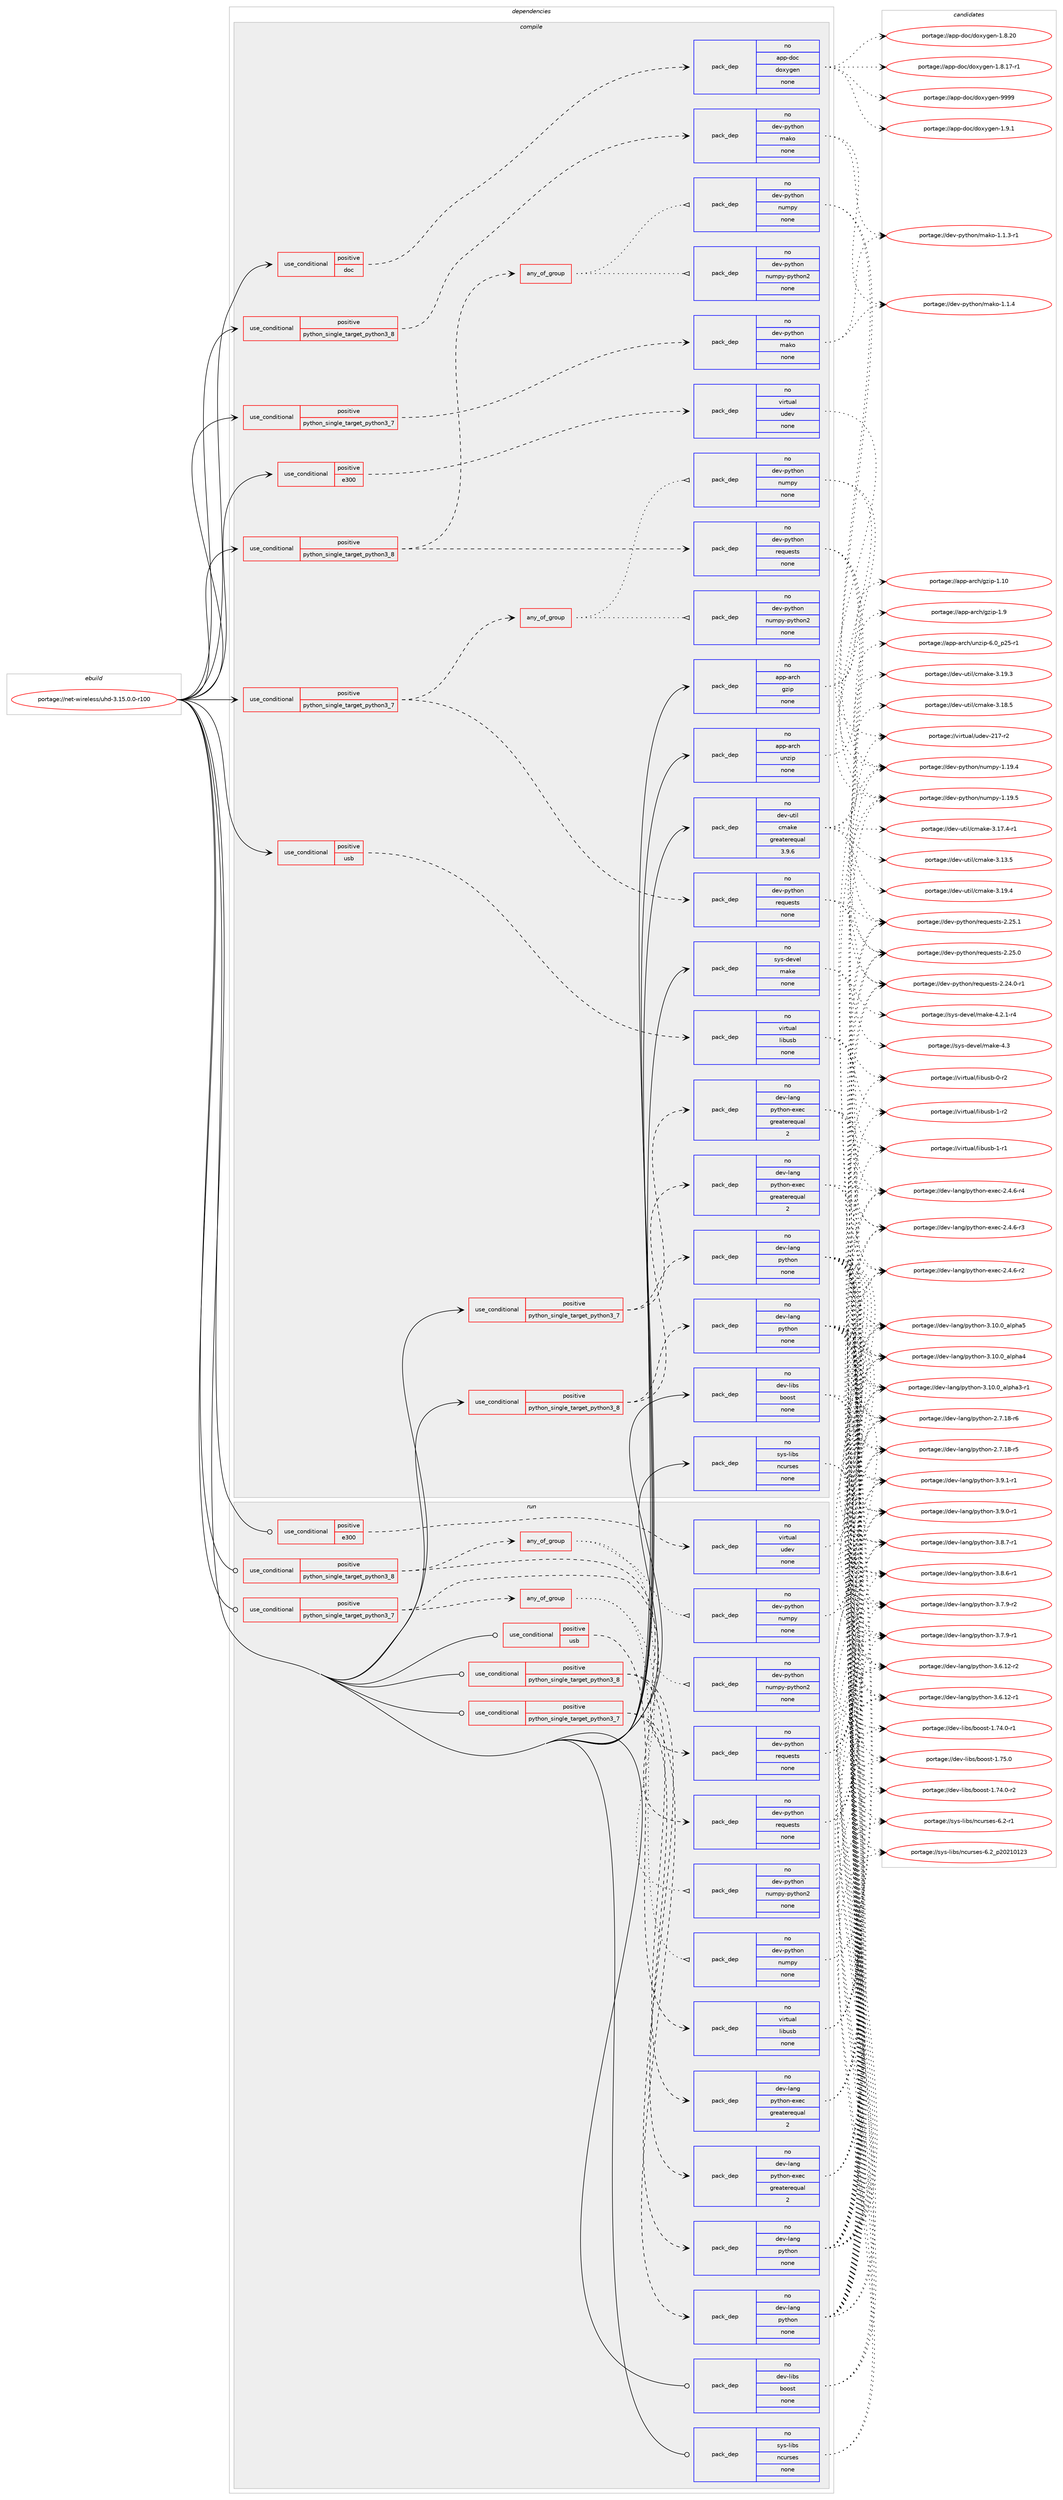 digraph prolog {

# *************
# Graph options
# *************

newrank=true;
concentrate=true;
compound=true;
graph [rankdir=LR,fontname=Helvetica,fontsize=10,ranksep=1.5];#, ranksep=2.5, nodesep=0.2];
edge  [arrowhead=vee];
node  [fontname=Helvetica,fontsize=10];

# **********
# The ebuild
# **********

subgraph cluster_leftcol {
color=gray;
rank=same;
label=<<i>ebuild</i>>;
id [label="portage://net-wireless/uhd-3.15.0.0-r100", color=red, width=4, href="../net-wireless/uhd-3.15.0.0-r100.svg"];
}

# ****************
# The dependencies
# ****************

subgraph cluster_midcol {
color=gray;
label=<<i>dependencies</i>>;
subgraph cluster_compile {
fillcolor="#eeeeee";
style=filled;
label=<<i>compile</i>>;
subgraph cond4625 {
dependency14915 [label=<<TABLE BORDER="0" CELLBORDER="1" CELLSPACING="0" CELLPADDING="4"><TR><TD ROWSPAN="3" CELLPADDING="10">use_conditional</TD></TR><TR><TD>positive</TD></TR><TR><TD>doc</TD></TR></TABLE>>, shape=none, color=red];
subgraph pack10176 {
dependency14916 [label=<<TABLE BORDER="0" CELLBORDER="1" CELLSPACING="0" CELLPADDING="4" WIDTH="220"><TR><TD ROWSPAN="6" CELLPADDING="30">pack_dep</TD></TR><TR><TD WIDTH="110">no</TD></TR><TR><TD>app-doc</TD></TR><TR><TD>doxygen</TD></TR><TR><TD>none</TD></TR><TR><TD></TD></TR></TABLE>>, shape=none, color=blue];
}
dependency14915:e -> dependency14916:w [weight=20,style="dashed",arrowhead="vee"];
}
id:e -> dependency14915:w [weight=20,style="solid",arrowhead="vee"];
subgraph cond4626 {
dependency14917 [label=<<TABLE BORDER="0" CELLBORDER="1" CELLSPACING="0" CELLPADDING="4"><TR><TD ROWSPAN="3" CELLPADDING="10">use_conditional</TD></TR><TR><TD>positive</TD></TR><TR><TD>e300</TD></TR></TABLE>>, shape=none, color=red];
subgraph pack10177 {
dependency14918 [label=<<TABLE BORDER="0" CELLBORDER="1" CELLSPACING="0" CELLPADDING="4" WIDTH="220"><TR><TD ROWSPAN="6" CELLPADDING="30">pack_dep</TD></TR><TR><TD WIDTH="110">no</TD></TR><TR><TD>virtual</TD></TR><TR><TD>udev</TD></TR><TR><TD>none</TD></TR><TR><TD></TD></TR></TABLE>>, shape=none, color=blue];
}
dependency14917:e -> dependency14918:w [weight=20,style="dashed",arrowhead="vee"];
}
id:e -> dependency14917:w [weight=20,style="solid",arrowhead="vee"];
subgraph cond4627 {
dependency14919 [label=<<TABLE BORDER="0" CELLBORDER="1" CELLSPACING="0" CELLPADDING="4"><TR><TD ROWSPAN="3" CELLPADDING="10">use_conditional</TD></TR><TR><TD>positive</TD></TR><TR><TD>python_single_target_python3_7</TD></TR></TABLE>>, shape=none, color=red];
subgraph any103 {
dependency14920 [label=<<TABLE BORDER="0" CELLBORDER="1" CELLSPACING="0" CELLPADDING="4"><TR><TD CELLPADDING="10">any_of_group</TD></TR></TABLE>>, shape=none, color=red];subgraph pack10178 {
dependency14921 [label=<<TABLE BORDER="0" CELLBORDER="1" CELLSPACING="0" CELLPADDING="4" WIDTH="220"><TR><TD ROWSPAN="6" CELLPADDING="30">pack_dep</TD></TR><TR><TD WIDTH="110">no</TD></TR><TR><TD>dev-python</TD></TR><TR><TD>numpy-python2</TD></TR><TR><TD>none</TD></TR><TR><TD></TD></TR></TABLE>>, shape=none, color=blue];
}
dependency14920:e -> dependency14921:w [weight=20,style="dotted",arrowhead="oinv"];
subgraph pack10179 {
dependency14922 [label=<<TABLE BORDER="0" CELLBORDER="1" CELLSPACING="0" CELLPADDING="4" WIDTH="220"><TR><TD ROWSPAN="6" CELLPADDING="30">pack_dep</TD></TR><TR><TD WIDTH="110">no</TD></TR><TR><TD>dev-python</TD></TR><TR><TD>numpy</TD></TR><TR><TD>none</TD></TR><TR><TD></TD></TR></TABLE>>, shape=none, color=blue];
}
dependency14920:e -> dependency14922:w [weight=20,style="dotted",arrowhead="oinv"];
}
dependency14919:e -> dependency14920:w [weight=20,style="dashed",arrowhead="vee"];
subgraph pack10180 {
dependency14923 [label=<<TABLE BORDER="0" CELLBORDER="1" CELLSPACING="0" CELLPADDING="4" WIDTH="220"><TR><TD ROWSPAN="6" CELLPADDING="30">pack_dep</TD></TR><TR><TD WIDTH="110">no</TD></TR><TR><TD>dev-python</TD></TR><TR><TD>requests</TD></TR><TR><TD>none</TD></TR><TR><TD></TD></TR></TABLE>>, shape=none, color=blue];
}
dependency14919:e -> dependency14923:w [weight=20,style="dashed",arrowhead="vee"];
}
id:e -> dependency14919:w [weight=20,style="solid",arrowhead="vee"];
subgraph cond4628 {
dependency14924 [label=<<TABLE BORDER="0" CELLBORDER="1" CELLSPACING="0" CELLPADDING="4"><TR><TD ROWSPAN="3" CELLPADDING="10">use_conditional</TD></TR><TR><TD>positive</TD></TR><TR><TD>python_single_target_python3_7</TD></TR></TABLE>>, shape=none, color=red];
subgraph pack10181 {
dependency14925 [label=<<TABLE BORDER="0" CELLBORDER="1" CELLSPACING="0" CELLPADDING="4" WIDTH="220"><TR><TD ROWSPAN="6" CELLPADDING="30">pack_dep</TD></TR><TR><TD WIDTH="110">no</TD></TR><TR><TD>dev-lang</TD></TR><TR><TD>python</TD></TR><TR><TD>none</TD></TR><TR><TD></TD></TR></TABLE>>, shape=none, color=blue];
}
dependency14924:e -> dependency14925:w [weight=20,style="dashed",arrowhead="vee"];
subgraph pack10182 {
dependency14926 [label=<<TABLE BORDER="0" CELLBORDER="1" CELLSPACING="0" CELLPADDING="4" WIDTH="220"><TR><TD ROWSPAN="6" CELLPADDING="30">pack_dep</TD></TR><TR><TD WIDTH="110">no</TD></TR><TR><TD>dev-lang</TD></TR><TR><TD>python-exec</TD></TR><TR><TD>greaterequal</TD></TR><TR><TD>2</TD></TR></TABLE>>, shape=none, color=blue];
}
dependency14924:e -> dependency14926:w [weight=20,style="dashed",arrowhead="vee"];
}
id:e -> dependency14924:w [weight=20,style="solid",arrowhead="vee"];
subgraph cond4629 {
dependency14927 [label=<<TABLE BORDER="0" CELLBORDER="1" CELLSPACING="0" CELLPADDING="4"><TR><TD ROWSPAN="3" CELLPADDING="10">use_conditional</TD></TR><TR><TD>positive</TD></TR><TR><TD>python_single_target_python3_7</TD></TR></TABLE>>, shape=none, color=red];
subgraph pack10183 {
dependency14928 [label=<<TABLE BORDER="0" CELLBORDER="1" CELLSPACING="0" CELLPADDING="4" WIDTH="220"><TR><TD ROWSPAN="6" CELLPADDING="30">pack_dep</TD></TR><TR><TD WIDTH="110">no</TD></TR><TR><TD>dev-python</TD></TR><TR><TD>mako</TD></TR><TR><TD>none</TD></TR><TR><TD></TD></TR></TABLE>>, shape=none, color=blue];
}
dependency14927:e -> dependency14928:w [weight=20,style="dashed",arrowhead="vee"];
}
id:e -> dependency14927:w [weight=20,style="solid",arrowhead="vee"];
subgraph cond4630 {
dependency14929 [label=<<TABLE BORDER="0" CELLBORDER="1" CELLSPACING="0" CELLPADDING="4"><TR><TD ROWSPAN="3" CELLPADDING="10">use_conditional</TD></TR><TR><TD>positive</TD></TR><TR><TD>python_single_target_python3_8</TD></TR></TABLE>>, shape=none, color=red];
subgraph any104 {
dependency14930 [label=<<TABLE BORDER="0" CELLBORDER="1" CELLSPACING="0" CELLPADDING="4"><TR><TD CELLPADDING="10">any_of_group</TD></TR></TABLE>>, shape=none, color=red];subgraph pack10184 {
dependency14931 [label=<<TABLE BORDER="0" CELLBORDER="1" CELLSPACING="0" CELLPADDING="4" WIDTH="220"><TR><TD ROWSPAN="6" CELLPADDING="30">pack_dep</TD></TR><TR><TD WIDTH="110">no</TD></TR><TR><TD>dev-python</TD></TR><TR><TD>numpy-python2</TD></TR><TR><TD>none</TD></TR><TR><TD></TD></TR></TABLE>>, shape=none, color=blue];
}
dependency14930:e -> dependency14931:w [weight=20,style="dotted",arrowhead="oinv"];
subgraph pack10185 {
dependency14932 [label=<<TABLE BORDER="0" CELLBORDER="1" CELLSPACING="0" CELLPADDING="4" WIDTH="220"><TR><TD ROWSPAN="6" CELLPADDING="30">pack_dep</TD></TR><TR><TD WIDTH="110">no</TD></TR><TR><TD>dev-python</TD></TR><TR><TD>numpy</TD></TR><TR><TD>none</TD></TR><TR><TD></TD></TR></TABLE>>, shape=none, color=blue];
}
dependency14930:e -> dependency14932:w [weight=20,style="dotted",arrowhead="oinv"];
}
dependency14929:e -> dependency14930:w [weight=20,style="dashed",arrowhead="vee"];
subgraph pack10186 {
dependency14933 [label=<<TABLE BORDER="0" CELLBORDER="1" CELLSPACING="0" CELLPADDING="4" WIDTH="220"><TR><TD ROWSPAN="6" CELLPADDING="30">pack_dep</TD></TR><TR><TD WIDTH="110">no</TD></TR><TR><TD>dev-python</TD></TR><TR><TD>requests</TD></TR><TR><TD>none</TD></TR><TR><TD></TD></TR></TABLE>>, shape=none, color=blue];
}
dependency14929:e -> dependency14933:w [weight=20,style="dashed",arrowhead="vee"];
}
id:e -> dependency14929:w [weight=20,style="solid",arrowhead="vee"];
subgraph cond4631 {
dependency14934 [label=<<TABLE BORDER="0" CELLBORDER="1" CELLSPACING="0" CELLPADDING="4"><TR><TD ROWSPAN="3" CELLPADDING="10">use_conditional</TD></TR><TR><TD>positive</TD></TR><TR><TD>python_single_target_python3_8</TD></TR></TABLE>>, shape=none, color=red];
subgraph pack10187 {
dependency14935 [label=<<TABLE BORDER="0" CELLBORDER="1" CELLSPACING="0" CELLPADDING="4" WIDTH="220"><TR><TD ROWSPAN="6" CELLPADDING="30">pack_dep</TD></TR><TR><TD WIDTH="110">no</TD></TR><TR><TD>dev-lang</TD></TR><TR><TD>python</TD></TR><TR><TD>none</TD></TR><TR><TD></TD></TR></TABLE>>, shape=none, color=blue];
}
dependency14934:e -> dependency14935:w [weight=20,style="dashed",arrowhead="vee"];
subgraph pack10188 {
dependency14936 [label=<<TABLE BORDER="0" CELLBORDER="1" CELLSPACING="0" CELLPADDING="4" WIDTH="220"><TR><TD ROWSPAN="6" CELLPADDING="30">pack_dep</TD></TR><TR><TD WIDTH="110">no</TD></TR><TR><TD>dev-lang</TD></TR><TR><TD>python-exec</TD></TR><TR><TD>greaterequal</TD></TR><TR><TD>2</TD></TR></TABLE>>, shape=none, color=blue];
}
dependency14934:e -> dependency14936:w [weight=20,style="dashed",arrowhead="vee"];
}
id:e -> dependency14934:w [weight=20,style="solid",arrowhead="vee"];
subgraph cond4632 {
dependency14937 [label=<<TABLE BORDER="0" CELLBORDER="1" CELLSPACING="0" CELLPADDING="4"><TR><TD ROWSPAN="3" CELLPADDING="10">use_conditional</TD></TR><TR><TD>positive</TD></TR><TR><TD>python_single_target_python3_8</TD></TR></TABLE>>, shape=none, color=red];
subgraph pack10189 {
dependency14938 [label=<<TABLE BORDER="0" CELLBORDER="1" CELLSPACING="0" CELLPADDING="4" WIDTH="220"><TR><TD ROWSPAN="6" CELLPADDING="30">pack_dep</TD></TR><TR><TD WIDTH="110">no</TD></TR><TR><TD>dev-python</TD></TR><TR><TD>mako</TD></TR><TR><TD>none</TD></TR><TR><TD></TD></TR></TABLE>>, shape=none, color=blue];
}
dependency14937:e -> dependency14938:w [weight=20,style="dashed",arrowhead="vee"];
}
id:e -> dependency14937:w [weight=20,style="solid",arrowhead="vee"];
subgraph cond4633 {
dependency14939 [label=<<TABLE BORDER="0" CELLBORDER="1" CELLSPACING="0" CELLPADDING="4"><TR><TD ROWSPAN="3" CELLPADDING="10">use_conditional</TD></TR><TR><TD>positive</TD></TR><TR><TD>usb</TD></TR></TABLE>>, shape=none, color=red];
subgraph pack10190 {
dependency14940 [label=<<TABLE BORDER="0" CELLBORDER="1" CELLSPACING="0" CELLPADDING="4" WIDTH="220"><TR><TD ROWSPAN="6" CELLPADDING="30">pack_dep</TD></TR><TR><TD WIDTH="110">no</TD></TR><TR><TD>virtual</TD></TR><TR><TD>libusb</TD></TR><TR><TD>none</TD></TR><TR><TD></TD></TR></TABLE>>, shape=none, color=blue];
}
dependency14939:e -> dependency14940:w [weight=20,style="dashed",arrowhead="vee"];
}
id:e -> dependency14939:w [weight=20,style="solid",arrowhead="vee"];
subgraph pack10191 {
dependency14941 [label=<<TABLE BORDER="0" CELLBORDER="1" CELLSPACING="0" CELLPADDING="4" WIDTH="220"><TR><TD ROWSPAN="6" CELLPADDING="30">pack_dep</TD></TR><TR><TD WIDTH="110">no</TD></TR><TR><TD>app-arch</TD></TR><TR><TD>gzip</TD></TR><TR><TD>none</TD></TR><TR><TD></TD></TR></TABLE>>, shape=none, color=blue];
}
id:e -> dependency14941:w [weight=20,style="solid",arrowhead="vee"];
subgraph pack10192 {
dependency14942 [label=<<TABLE BORDER="0" CELLBORDER="1" CELLSPACING="0" CELLPADDING="4" WIDTH="220"><TR><TD ROWSPAN="6" CELLPADDING="30">pack_dep</TD></TR><TR><TD WIDTH="110">no</TD></TR><TR><TD>app-arch</TD></TR><TR><TD>unzip</TD></TR><TR><TD>none</TD></TR><TR><TD></TD></TR></TABLE>>, shape=none, color=blue];
}
id:e -> dependency14942:w [weight=20,style="solid",arrowhead="vee"];
subgraph pack10193 {
dependency14943 [label=<<TABLE BORDER="0" CELLBORDER="1" CELLSPACING="0" CELLPADDING="4" WIDTH="220"><TR><TD ROWSPAN="6" CELLPADDING="30">pack_dep</TD></TR><TR><TD WIDTH="110">no</TD></TR><TR><TD>dev-libs</TD></TR><TR><TD>boost</TD></TR><TR><TD>none</TD></TR><TR><TD></TD></TR></TABLE>>, shape=none, color=blue];
}
id:e -> dependency14943:w [weight=20,style="solid",arrowhead="vee"];
subgraph pack10194 {
dependency14944 [label=<<TABLE BORDER="0" CELLBORDER="1" CELLSPACING="0" CELLPADDING="4" WIDTH="220"><TR><TD ROWSPAN="6" CELLPADDING="30">pack_dep</TD></TR><TR><TD WIDTH="110">no</TD></TR><TR><TD>dev-util</TD></TR><TR><TD>cmake</TD></TR><TR><TD>greaterequal</TD></TR><TR><TD>3.9.6</TD></TR></TABLE>>, shape=none, color=blue];
}
id:e -> dependency14944:w [weight=20,style="solid",arrowhead="vee"];
subgraph pack10195 {
dependency14945 [label=<<TABLE BORDER="0" CELLBORDER="1" CELLSPACING="0" CELLPADDING="4" WIDTH="220"><TR><TD ROWSPAN="6" CELLPADDING="30">pack_dep</TD></TR><TR><TD WIDTH="110">no</TD></TR><TR><TD>sys-devel</TD></TR><TR><TD>make</TD></TR><TR><TD>none</TD></TR><TR><TD></TD></TR></TABLE>>, shape=none, color=blue];
}
id:e -> dependency14945:w [weight=20,style="solid",arrowhead="vee"];
subgraph pack10196 {
dependency14946 [label=<<TABLE BORDER="0" CELLBORDER="1" CELLSPACING="0" CELLPADDING="4" WIDTH="220"><TR><TD ROWSPAN="6" CELLPADDING="30">pack_dep</TD></TR><TR><TD WIDTH="110">no</TD></TR><TR><TD>sys-libs</TD></TR><TR><TD>ncurses</TD></TR><TR><TD>none</TD></TR><TR><TD></TD></TR></TABLE>>, shape=none, color=blue];
}
id:e -> dependency14946:w [weight=20,style="solid",arrowhead="vee"];
}
subgraph cluster_compileandrun {
fillcolor="#eeeeee";
style=filled;
label=<<i>compile and run</i>>;
}
subgraph cluster_run {
fillcolor="#eeeeee";
style=filled;
label=<<i>run</i>>;
subgraph cond4634 {
dependency14947 [label=<<TABLE BORDER="0" CELLBORDER="1" CELLSPACING="0" CELLPADDING="4"><TR><TD ROWSPAN="3" CELLPADDING="10">use_conditional</TD></TR><TR><TD>positive</TD></TR><TR><TD>e300</TD></TR></TABLE>>, shape=none, color=red];
subgraph pack10197 {
dependency14948 [label=<<TABLE BORDER="0" CELLBORDER="1" CELLSPACING="0" CELLPADDING="4" WIDTH="220"><TR><TD ROWSPAN="6" CELLPADDING="30">pack_dep</TD></TR><TR><TD WIDTH="110">no</TD></TR><TR><TD>virtual</TD></TR><TR><TD>udev</TD></TR><TR><TD>none</TD></TR><TR><TD></TD></TR></TABLE>>, shape=none, color=blue];
}
dependency14947:e -> dependency14948:w [weight=20,style="dashed",arrowhead="vee"];
}
id:e -> dependency14947:w [weight=20,style="solid",arrowhead="odot"];
subgraph cond4635 {
dependency14949 [label=<<TABLE BORDER="0" CELLBORDER="1" CELLSPACING="0" CELLPADDING="4"><TR><TD ROWSPAN="3" CELLPADDING="10">use_conditional</TD></TR><TR><TD>positive</TD></TR><TR><TD>python_single_target_python3_7</TD></TR></TABLE>>, shape=none, color=red];
subgraph any105 {
dependency14950 [label=<<TABLE BORDER="0" CELLBORDER="1" CELLSPACING="0" CELLPADDING="4"><TR><TD CELLPADDING="10">any_of_group</TD></TR></TABLE>>, shape=none, color=red];subgraph pack10198 {
dependency14951 [label=<<TABLE BORDER="0" CELLBORDER="1" CELLSPACING="0" CELLPADDING="4" WIDTH="220"><TR><TD ROWSPAN="6" CELLPADDING="30">pack_dep</TD></TR><TR><TD WIDTH="110">no</TD></TR><TR><TD>dev-python</TD></TR><TR><TD>numpy-python2</TD></TR><TR><TD>none</TD></TR><TR><TD></TD></TR></TABLE>>, shape=none, color=blue];
}
dependency14950:e -> dependency14951:w [weight=20,style="dotted",arrowhead="oinv"];
subgraph pack10199 {
dependency14952 [label=<<TABLE BORDER="0" CELLBORDER="1" CELLSPACING="0" CELLPADDING="4" WIDTH="220"><TR><TD ROWSPAN="6" CELLPADDING="30">pack_dep</TD></TR><TR><TD WIDTH="110">no</TD></TR><TR><TD>dev-python</TD></TR><TR><TD>numpy</TD></TR><TR><TD>none</TD></TR><TR><TD></TD></TR></TABLE>>, shape=none, color=blue];
}
dependency14950:e -> dependency14952:w [weight=20,style="dotted",arrowhead="oinv"];
}
dependency14949:e -> dependency14950:w [weight=20,style="dashed",arrowhead="vee"];
subgraph pack10200 {
dependency14953 [label=<<TABLE BORDER="0" CELLBORDER="1" CELLSPACING="0" CELLPADDING="4" WIDTH="220"><TR><TD ROWSPAN="6" CELLPADDING="30">pack_dep</TD></TR><TR><TD WIDTH="110">no</TD></TR><TR><TD>dev-python</TD></TR><TR><TD>requests</TD></TR><TR><TD>none</TD></TR><TR><TD></TD></TR></TABLE>>, shape=none, color=blue];
}
dependency14949:e -> dependency14953:w [weight=20,style="dashed",arrowhead="vee"];
}
id:e -> dependency14949:w [weight=20,style="solid",arrowhead="odot"];
subgraph cond4636 {
dependency14954 [label=<<TABLE BORDER="0" CELLBORDER="1" CELLSPACING="0" CELLPADDING="4"><TR><TD ROWSPAN="3" CELLPADDING="10">use_conditional</TD></TR><TR><TD>positive</TD></TR><TR><TD>python_single_target_python3_7</TD></TR></TABLE>>, shape=none, color=red];
subgraph pack10201 {
dependency14955 [label=<<TABLE BORDER="0" CELLBORDER="1" CELLSPACING="0" CELLPADDING="4" WIDTH="220"><TR><TD ROWSPAN="6" CELLPADDING="30">pack_dep</TD></TR><TR><TD WIDTH="110">no</TD></TR><TR><TD>dev-lang</TD></TR><TR><TD>python</TD></TR><TR><TD>none</TD></TR><TR><TD></TD></TR></TABLE>>, shape=none, color=blue];
}
dependency14954:e -> dependency14955:w [weight=20,style="dashed",arrowhead="vee"];
subgraph pack10202 {
dependency14956 [label=<<TABLE BORDER="0" CELLBORDER="1" CELLSPACING="0" CELLPADDING="4" WIDTH="220"><TR><TD ROWSPAN="6" CELLPADDING="30">pack_dep</TD></TR><TR><TD WIDTH="110">no</TD></TR><TR><TD>dev-lang</TD></TR><TR><TD>python-exec</TD></TR><TR><TD>greaterequal</TD></TR><TR><TD>2</TD></TR></TABLE>>, shape=none, color=blue];
}
dependency14954:e -> dependency14956:w [weight=20,style="dashed",arrowhead="vee"];
}
id:e -> dependency14954:w [weight=20,style="solid",arrowhead="odot"];
subgraph cond4637 {
dependency14957 [label=<<TABLE BORDER="0" CELLBORDER="1" CELLSPACING="0" CELLPADDING="4"><TR><TD ROWSPAN="3" CELLPADDING="10">use_conditional</TD></TR><TR><TD>positive</TD></TR><TR><TD>python_single_target_python3_8</TD></TR></TABLE>>, shape=none, color=red];
subgraph any106 {
dependency14958 [label=<<TABLE BORDER="0" CELLBORDER="1" CELLSPACING="0" CELLPADDING="4"><TR><TD CELLPADDING="10">any_of_group</TD></TR></TABLE>>, shape=none, color=red];subgraph pack10203 {
dependency14959 [label=<<TABLE BORDER="0" CELLBORDER="1" CELLSPACING="0" CELLPADDING="4" WIDTH="220"><TR><TD ROWSPAN="6" CELLPADDING="30">pack_dep</TD></TR><TR><TD WIDTH="110">no</TD></TR><TR><TD>dev-python</TD></TR><TR><TD>numpy-python2</TD></TR><TR><TD>none</TD></TR><TR><TD></TD></TR></TABLE>>, shape=none, color=blue];
}
dependency14958:e -> dependency14959:w [weight=20,style="dotted",arrowhead="oinv"];
subgraph pack10204 {
dependency14960 [label=<<TABLE BORDER="0" CELLBORDER="1" CELLSPACING="0" CELLPADDING="4" WIDTH="220"><TR><TD ROWSPAN="6" CELLPADDING="30">pack_dep</TD></TR><TR><TD WIDTH="110">no</TD></TR><TR><TD>dev-python</TD></TR><TR><TD>numpy</TD></TR><TR><TD>none</TD></TR><TR><TD></TD></TR></TABLE>>, shape=none, color=blue];
}
dependency14958:e -> dependency14960:w [weight=20,style="dotted",arrowhead="oinv"];
}
dependency14957:e -> dependency14958:w [weight=20,style="dashed",arrowhead="vee"];
subgraph pack10205 {
dependency14961 [label=<<TABLE BORDER="0" CELLBORDER="1" CELLSPACING="0" CELLPADDING="4" WIDTH="220"><TR><TD ROWSPAN="6" CELLPADDING="30">pack_dep</TD></TR><TR><TD WIDTH="110">no</TD></TR><TR><TD>dev-python</TD></TR><TR><TD>requests</TD></TR><TR><TD>none</TD></TR><TR><TD></TD></TR></TABLE>>, shape=none, color=blue];
}
dependency14957:e -> dependency14961:w [weight=20,style="dashed",arrowhead="vee"];
}
id:e -> dependency14957:w [weight=20,style="solid",arrowhead="odot"];
subgraph cond4638 {
dependency14962 [label=<<TABLE BORDER="0" CELLBORDER="1" CELLSPACING="0" CELLPADDING="4"><TR><TD ROWSPAN="3" CELLPADDING="10">use_conditional</TD></TR><TR><TD>positive</TD></TR><TR><TD>python_single_target_python3_8</TD></TR></TABLE>>, shape=none, color=red];
subgraph pack10206 {
dependency14963 [label=<<TABLE BORDER="0" CELLBORDER="1" CELLSPACING="0" CELLPADDING="4" WIDTH="220"><TR><TD ROWSPAN="6" CELLPADDING="30">pack_dep</TD></TR><TR><TD WIDTH="110">no</TD></TR><TR><TD>dev-lang</TD></TR><TR><TD>python</TD></TR><TR><TD>none</TD></TR><TR><TD></TD></TR></TABLE>>, shape=none, color=blue];
}
dependency14962:e -> dependency14963:w [weight=20,style="dashed",arrowhead="vee"];
subgraph pack10207 {
dependency14964 [label=<<TABLE BORDER="0" CELLBORDER="1" CELLSPACING="0" CELLPADDING="4" WIDTH="220"><TR><TD ROWSPAN="6" CELLPADDING="30">pack_dep</TD></TR><TR><TD WIDTH="110">no</TD></TR><TR><TD>dev-lang</TD></TR><TR><TD>python-exec</TD></TR><TR><TD>greaterequal</TD></TR><TR><TD>2</TD></TR></TABLE>>, shape=none, color=blue];
}
dependency14962:e -> dependency14964:w [weight=20,style="dashed",arrowhead="vee"];
}
id:e -> dependency14962:w [weight=20,style="solid",arrowhead="odot"];
subgraph cond4639 {
dependency14965 [label=<<TABLE BORDER="0" CELLBORDER="1" CELLSPACING="0" CELLPADDING="4"><TR><TD ROWSPAN="3" CELLPADDING="10">use_conditional</TD></TR><TR><TD>positive</TD></TR><TR><TD>usb</TD></TR></TABLE>>, shape=none, color=red];
subgraph pack10208 {
dependency14966 [label=<<TABLE BORDER="0" CELLBORDER="1" CELLSPACING="0" CELLPADDING="4" WIDTH="220"><TR><TD ROWSPAN="6" CELLPADDING="30">pack_dep</TD></TR><TR><TD WIDTH="110">no</TD></TR><TR><TD>virtual</TD></TR><TR><TD>libusb</TD></TR><TR><TD>none</TD></TR><TR><TD></TD></TR></TABLE>>, shape=none, color=blue];
}
dependency14965:e -> dependency14966:w [weight=20,style="dashed",arrowhead="vee"];
}
id:e -> dependency14965:w [weight=20,style="solid",arrowhead="odot"];
subgraph pack10209 {
dependency14967 [label=<<TABLE BORDER="0" CELLBORDER="1" CELLSPACING="0" CELLPADDING="4" WIDTH="220"><TR><TD ROWSPAN="6" CELLPADDING="30">pack_dep</TD></TR><TR><TD WIDTH="110">no</TD></TR><TR><TD>dev-libs</TD></TR><TR><TD>boost</TD></TR><TR><TD>none</TD></TR><TR><TD></TD></TR></TABLE>>, shape=none, color=blue];
}
id:e -> dependency14967:w [weight=20,style="solid",arrowhead="odot"];
subgraph pack10210 {
dependency14968 [label=<<TABLE BORDER="0" CELLBORDER="1" CELLSPACING="0" CELLPADDING="4" WIDTH="220"><TR><TD ROWSPAN="6" CELLPADDING="30">pack_dep</TD></TR><TR><TD WIDTH="110">no</TD></TR><TR><TD>sys-libs</TD></TR><TR><TD>ncurses</TD></TR><TR><TD>none</TD></TR><TR><TD></TD></TR></TABLE>>, shape=none, color=blue];
}
id:e -> dependency14968:w [weight=20,style="solid",arrowhead="odot"];
}
}

# **************
# The candidates
# **************

subgraph cluster_choices {
rank=same;
color=gray;
label=<<i>candidates</i>>;

subgraph choice10176 {
color=black;
nodesep=1;
choice971121124510011199471001111201211031011104557575757 [label="portage://app-doc/doxygen-9999", color=red, width=4,href="../app-doc/doxygen-9999.svg"];
choice97112112451001119947100111120121103101110454946574649 [label="portage://app-doc/doxygen-1.9.1", color=red, width=4,href="../app-doc/doxygen-1.9.1.svg"];
choice9711211245100111994710011112012110310111045494656465048 [label="portage://app-doc/doxygen-1.8.20", color=red, width=4,href="../app-doc/doxygen-1.8.20.svg"];
choice97112112451001119947100111120121103101110454946564649554511449 [label="portage://app-doc/doxygen-1.8.17-r1", color=red, width=4,href="../app-doc/doxygen-1.8.17-r1.svg"];
dependency14916:e -> choice971121124510011199471001111201211031011104557575757:w [style=dotted,weight="100"];
dependency14916:e -> choice97112112451001119947100111120121103101110454946574649:w [style=dotted,weight="100"];
dependency14916:e -> choice9711211245100111994710011112012110310111045494656465048:w [style=dotted,weight="100"];
dependency14916:e -> choice97112112451001119947100111120121103101110454946564649554511449:w [style=dotted,weight="100"];
}
subgraph choice10177 {
color=black;
nodesep=1;
choice1181051141161179710847117100101118455049554511450 [label="portage://virtual/udev-217-r2", color=red, width=4,href="../virtual/udev-217-r2.svg"];
dependency14918:e -> choice1181051141161179710847117100101118455049554511450:w [style=dotted,weight="100"];
}
subgraph choice10178 {
color=black;
nodesep=1;
}
subgraph choice10179 {
color=black;
nodesep=1;
choice100101118451121211161041111104711011710911212145494649574653 [label="portage://dev-python/numpy-1.19.5", color=red, width=4,href="../dev-python/numpy-1.19.5.svg"];
choice100101118451121211161041111104711011710911212145494649574652 [label="portage://dev-python/numpy-1.19.4", color=red, width=4,href="../dev-python/numpy-1.19.4.svg"];
dependency14922:e -> choice100101118451121211161041111104711011710911212145494649574653:w [style=dotted,weight="100"];
dependency14922:e -> choice100101118451121211161041111104711011710911212145494649574652:w [style=dotted,weight="100"];
}
subgraph choice10180 {
color=black;
nodesep=1;
choice100101118451121211161041111104711410111311710111511611545504650534649 [label="portage://dev-python/requests-2.25.1", color=red, width=4,href="../dev-python/requests-2.25.1.svg"];
choice100101118451121211161041111104711410111311710111511611545504650534648 [label="portage://dev-python/requests-2.25.0", color=red, width=4,href="../dev-python/requests-2.25.0.svg"];
choice1001011184511212111610411111047114101113117101115116115455046505246484511449 [label="portage://dev-python/requests-2.24.0-r1", color=red, width=4,href="../dev-python/requests-2.24.0-r1.svg"];
dependency14923:e -> choice100101118451121211161041111104711410111311710111511611545504650534649:w [style=dotted,weight="100"];
dependency14923:e -> choice100101118451121211161041111104711410111311710111511611545504650534648:w [style=dotted,weight="100"];
dependency14923:e -> choice1001011184511212111610411111047114101113117101115116115455046505246484511449:w [style=dotted,weight="100"];
}
subgraph choice10181 {
color=black;
nodesep=1;
choice1001011184510897110103471121211161041111104551465746494511449 [label="portage://dev-lang/python-3.9.1-r1", color=red, width=4,href="../dev-lang/python-3.9.1-r1.svg"];
choice1001011184510897110103471121211161041111104551465746484511449 [label="portage://dev-lang/python-3.9.0-r1", color=red, width=4,href="../dev-lang/python-3.9.0-r1.svg"];
choice1001011184510897110103471121211161041111104551465646554511449 [label="portage://dev-lang/python-3.8.7-r1", color=red, width=4,href="../dev-lang/python-3.8.7-r1.svg"];
choice1001011184510897110103471121211161041111104551465646544511449 [label="portage://dev-lang/python-3.8.6-r1", color=red, width=4,href="../dev-lang/python-3.8.6-r1.svg"];
choice1001011184510897110103471121211161041111104551465546574511450 [label="portage://dev-lang/python-3.7.9-r2", color=red, width=4,href="../dev-lang/python-3.7.9-r2.svg"];
choice1001011184510897110103471121211161041111104551465546574511449 [label="portage://dev-lang/python-3.7.9-r1", color=red, width=4,href="../dev-lang/python-3.7.9-r1.svg"];
choice100101118451089711010347112121116104111110455146544649504511450 [label="portage://dev-lang/python-3.6.12-r2", color=red, width=4,href="../dev-lang/python-3.6.12-r2.svg"];
choice100101118451089711010347112121116104111110455146544649504511449 [label="portage://dev-lang/python-3.6.12-r1", color=red, width=4,href="../dev-lang/python-3.6.12-r1.svg"];
choice1001011184510897110103471121211161041111104551464948464895971081121049753 [label="portage://dev-lang/python-3.10.0_alpha5", color=red, width=4,href="../dev-lang/python-3.10.0_alpha5.svg"];
choice1001011184510897110103471121211161041111104551464948464895971081121049752 [label="portage://dev-lang/python-3.10.0_alpha4", color=red, width=4,href="../dev-lang/python-3.10.0_alpha4.svg"];
choice10010111845108971101034711212111610411111045514649484648959710811210497514511449 [label="portage://dev-lang/python-3.10.0_alpha3-r1", color=red, width=4,href="../dev-lang/python-3.10.0_alpha3-r1.svg"];
choice100101118451089711010347112121116104111110455046554649564511454 [label="portage://dev-lang/python-2.7.18-r6", color=red, width=4,href="../dev-lang/python-2.7.18-r6.svg"];
choice100101118451089711010347112121116104111110455046554649564511453 [label="portage://dev-lang/python-2.7.18-r5", color=red, width=4,href="../dev-lang/python-2.7.18-r5.svg"];
dependency14925:e -> choice1001011184510897110103471121211161041111104551465746494511449:w [style=dotted,weight="100"];
dependency14925:e -> choice1001011184510897110103471121211161041111104551465746484511449:w [style=dotted,weight="100"];
dependency14925:e -> choice1001011184510897110103471121211161041111104551465646554511449:w [style=dotted,weight="100"];
dependency14925:e -> choice1001011184510897110103471121211161041111104551465646544511449:w [style=dotted,weight="100"];
dependency14925:e -> choice1001011184510897110103471121211161041111104551465546574511450:w [style=dotted,weight="100"];
dependency14925:e -> choice1001011184510897110103471121211161041111104551465546574511449:w [style=dotted,weight="100"];
dependency14925:e -> choice100101118451089711010347112121116104111110455146544649504511450:w [style=dotted,weight="100"];
dependency14925:e -> choice100101118451089711010347112121116104111110455146544649504511449:w [style=dotted,weight="100"];
dependency14925:e -> choice1001011184510897110103471121211161041111104551464948464895971081121049753:w [style=dotted,weight="100"];
dependency14925:e -> choice1001011184510897110103471121211161041111104551464948464895971081121049752:w [style=dotted,weight="100"];
dependency14925:e -> choice10010111845108971101034711212111610411111045514649484648959710811210497514511449:w [style=dotted,weight="100"];
dependency14925:e -> choice100101118451089711010347112121116104111110455046554649564511454:w [style=dotted,weight="100"];
dependency14925:e -> choice100101118451089711010347112121116104111110455046554649564511453:w [style=dotted,weight="100"];
}
subgraph choice10182 {
color=black;
nodesep=1;
choice10010111845108971101034711212111610411111045101120101994550465246544511452 [label="portage://dev-lang/python-exec-2.4.6-r4", color=red, width=4,href="../dev-lang/python-exec-2.4.6-r4.svg"];
choice10010111845108971101034711212111610411111045101120101994550465246544511451 [label="portage://dev-lang/python-exec-2.4.6-r3", color=red, width=4,href="../dev-lang/python-exec-2.4.6-r3.svg"];
choice10010111845108971101034711212111610411111045101120101994550465246544511450 [label="portage://dev-lang/python-exec-2.4.6-r2", color=red, width=4,href="../dev-lang/python-exec-2.4.6-r2.svg"];
dependency14926:e -> choice10010111845108971101034711212111610411111045101120101994550465246544511452:w [style=dotted,weight="100"];
dependency14926:e -> choice10010111845108971101034711212111610411111045101120101994550465246544511451:w [style=dotted,weight="100"];
dependency14926:e -> choice10010111845108971101034711212111610411111045101120101994550465246544511450:w [style=dotted,weight="100"];
}
subgraph choice10183 {
color=black;
nodesep=1;
choice100101118451121211161041111104710997107111454946494652 [label="portage://dev-python/mako-1.1.4", color=red, width=4,href="../dev-python/mako-1.1.4.svg"];
choice1001011184511212111610411111047109971071114549464946514511449 [label="portage://dev-python/mako-1.1.3-r1", color=red, width=4,href="../dev-python/mako-1.1.3-r1.svg"];
dependency14928:e -> choice100101118451121211161041111104710997107111454946494652:w [style=dotted,weight="100"];
dependency14928:e -> choice1001011184511212111610411111047109971071114549464946514511449:w [style=dotted,weight="100"];
}
subgraph choice10184 {
color=black;
nodesep=1;
}
subgraph choice10185 {
color=black;
nodesep=1;
choice100101118451121211161041111104711011710911212145494649574653 [label="portage://dev-python/numpy-1.19.5", color=red, width=4,href="../dev-python/numpy-1.19.5.svg"];
choice100101118451121211161041111104711011710911212145494649574652 [label="portage://dev-python/numpy-1.19.4", color=red, width=4,href="../dev-python/numpy-1.19.4.svg"];
dependency14932:e -> choice100101118451121211161041111104711011710911212145494649574653:w [style=dotted,weight="100"];
dependency14932:e -> choice100101118451121211161041111104711011710911212145494649574652:w [style=dotted,weight="100"];
}
subgraph choice10186 {
color=black;
nodesep=1;
choice100101118451121211161041111104711410111311710111511611545504650534649 [label="portage://dev-python/requests-2.25.1", color=red, width=4,href="../dev-python/requests-2.25.1.svg"];
choice100101118451121211161041111104711410111311710111511611545504650534648 [label="portage://dev-python/requests-2.25.0", color=red, width=4,href="../dev-python/requests-2.25.0.svg"];
choice1001011184511212111610411111047114101113117101115116115455046505246484511449 [label="portage://dev-python/requests-2.24.0-r1", color=red, width=4,href="../dev-python/requests-2.24.0-r1.svg"];
dependency14933:e -> choice100101118451121211161041111104711410111311710111511611545504650534649:w [style=dotted,weight="100"];
dependency14933:e -> choice100101118451121211161041111104711410111311710111511611545504650534648:w [style=dotted,weight="100"];
dependency14933:e -> choice1001011184511212111610411111047114101113117101115116115455046505246484511449:w [style=dotted,weight="100"];
}
subgraph choice10187 {
color=black;
nodesep=1;
choice1001011184510897110103471121211161041111104551465746494511449 [label="portage://dev-lang/python-3.9.1-r1", color=red, width=4,href="../dev-lang/python-3.9.1-r1.svg"];
choice1001011184510897110103471121211161041111104551465746484511449 [label="portage://dev-lang/python-3.9.0-r1", color=red, width=4,href="../dev-lang/python-3.9.0-r1.svg"];
choice1001011184510897110103471121211161041111104551465646554511449 [label="portage://dev-lang/python-3.8.7-r1", color=red, width=4,href="../dev-lang/python-3.8.7-r1.svg"];
choice1001011184510897110103471121211161041111104551465646544511449 [label="portage://dev-lang/python-3.8.6-r1", color=red, width=4,href="../dev-lang/python-3.8.6-r1.svg"];
choice1001011184510897110103471121211161041111104551465546574511450 [label="portage://dev-lang/python-3.7.9-r2", color=red, width=4,href="../dev-lang/python-3.7.9-r2.svg"];
choice1001011184510897110103471121211161041111104551465546574511449 [label="portage://dev-lang/python-3.7.9-r1", color=red, width=4,href="../dev-lang/python-3.7.9-r1.svg"];
choice100101118451089711010347112121116104111110455146544649504511450 [label="portage://dev-lang/python-3.6.12-r2", color=red, width=4,href="../dev-lang/python-3.6.12-r2.svg"];
choice100101118451089711010347112121116104111110455146544649504511449 [label="portage://dev-lang/python-3.6.12-r1", color=red, width=4,href="../dev-lang/python-3.6.12-r1.svg"];
choice1001011184510897110103471121211161041111104551464948464895971081121049753 [label="portage://dev-lang/python-3.10.0_alpha5", color=red, width=4,href="../dev-lang/python-3.10.0_alpha5.svg"];
choice1001011184510897110103471121211161041111104551464948464895971081121049752 [label="portage://dev-lang/python-3.10.0_alpha4", color=red, width=4,href="../dev-lang/python-3.10.0_alpha4.svg"];
choice10010111845108971101034711212111610411111045514649484648959710811210497514511449 [label="portage://dev-lang/python-3.10.0_alpha3-r1", color=red, width=4,href="../dev-lang/python-3.10.0_alpha3-r1.svg"];
choice100101118451089711010347112121116104111110455046554649564511454 [label="portage://dev-lang/python-2.7.18-r6", color=red, width=4,href="../dev-lang/python-2.7.18-r6.svg"];
choice100101118451089711010347112121116104111110455046554649564511453 [label="portage://dev-lang/python-2.7.18-r5", color=red, width=4,href="../dev-lang/python-2.7.18-r5.svg"];
dependency14935:e -> choice1001011184510897110103471121211161041111104551465746494511449:w [style=dotted,weight="100"];
dependency14935:e -> choice1001011184510897110103471121211161041111104551465746484511449:w [style=dotted,weight="100"];
dependency14935:e -> choice1001011184510897110103471121211161041111104551465646554511449:w [style=dotted,weight="100"];
dependency14935:e -> choice1001011184510897110103471121211161041111104551465646544511449:w [style=dotted,weight="100"];
dependency14935:e -> choice1001011184510897110103471121211161041111104551465546574511450:w [style=dotted,weight="100"];
dependency14935:e -> choice1001011184510897110103471121211161041111104551465546574511449:w [style=dotted,weight="100"];
dependency14935:e -> choice100101118451089711010347112121116104111110455146544649504511450:w [style=dotted,weight="100"];
dependency14935:e -> choice100101118451089711010347112121116104111110455146544649504511449:w [style=dotted,weight="100"];
dependency14935:e -> choice1001011184510897110103471121211161041111104551464948464895971081121049753:w [style=dotted,weight="100"];
dependency14935:e -> choice1001011184510897110103471121211161041111104551464948464895971081121049752:w [style=dotted,weight="100"];
dependency14935:e -> choice10010111845108971101034711212111610411111045514649484648959710811210497514511449:w [style=dotted,weight="100"];
dependency14935:e -> choice100101118451089711010347112121116104111110455046554649564511454:w [style=dotted,weight="100"];
dependency14935:e -> choice100101118451089711010347112121116104111110455046554649564511453:w [style=dotted,weight="100"];
}
subgraph choice10188 {
color=black;
nodesep=1;
choice10010111845108971101034711212111610411111045101120101994550465246544511452 [label="portage://dev-lang/python-exec-2.4.6-r4", color=red, width=4,href="../dev-lang/python-exec-2.4.6-r4.svg"];
choice10010111845108971101034711212111610411111045101120101994550465246544511451 [label="portage://dev-lang/python-exec-2.4.6-r3", color=red, width=4,href="../dev-lang/python-exec-2.4.6-r3.svg"];
choice10010111845108971101034711212111610411111045101120101994550465246544511450 [label="portage://dev-lang/python-exec-2.4.6-r2", color=red, width=4,href="../dev-lang/python-exec-2.4.6-r2.svg"];
dependency14936:e -> choice10010111845108971101034711212111610411111045101120101994550465246544511452:w [style=dotted,weight="100"];
dependency14936:e -> choice10010111845108971101034711212111610411111045101120101994550465246544511451:w [style=dotted,weight="100"];
dependency14936:e -> choice10010111845108971101034711212111610411111045101120101994550465246544511450:w [style=dotted,weight="100"];
}
subgraph choice10189 {
color=black;
nodesep=1;
choice100101118451121211161041111104710997107111454946494652 [label="portage://dev-python/mako-1.1.4", color=red, width=4,href="../dev-python/mako-1.1.4.svg"];
choice1001011184511212111610411111047109971071114549464946514511449 [label="portage://dev-python/mako-1.1.3-r1", color=red, width=4,href="../dev-python/mako-1.1.3-r1.svg"];
dependency14938:e -> choice100101118451121211161041111104710997107111454946494652:w [style=dotted,weight="100"];
dependency14938:e -> choice1001011184511212111610411111047109971071114549464946514511449:w [style=dotted,weight="100"];
}
subgraph choice10190 {
color=black;
nodesep=1;
choice1181051141161179710847108105981171159845494511450 [label="portage://virtual/libusb-1-r2", color=red, width=4,href="../virtual/libusb-1-r2.svg"];
choice1181051141161179710847108105981171159845494511449 [label="portage://virtual/libusb-1-r1", color=red, width=4,href="../virtual/libusb-1-r1.svg"];
choice1181051141161179710847108105981171159845484511450 [label="portage://virtual/libusb-0-r2", color=red, width=4,href="../virtual/libusb-0-r2.svg"];
dependency14940:e -> choice1181051141161179710847108105981171159845494511450:w [style=dotted,weight="100"];
dependency14940:e -> choice1181051141161179710847108105981171159845494511449:w [style=dotted,weight="100"];
dependency14940:e -> choice1181051141161179710847108105981171159845484511450:w [style=dotted,weight="100"];
}
subgraph choice10191 {
color=black;
nodesep=1;
choice971121124597114991044710312210511245494657 [label="portage://app-arch/gzip-1.9", color=red, width=4,href="../app-arch/gzip-1.9.svg"];
choice97112112459711499104471031221051124549464948 [label="portage://app-arch/gzip-1.10", color=red, width=4,href="../app-arch/gzip-1.10.svg"];
dependency14941:e -> choice971121124597114991044710312210511245494657:w [style=dotted,weight="100"];
dependency14941:e -> choice97112112459711499104471031221051124549464948:w [style=dotted,weight="100"];
}
subgraph choice10192 {
color=black;
nodesep=1;
choice9711211245971149910447117110122105112455446489511250534511449 [label="portage://app-arch/unzip-6.0_p25-r1", color=red, width=4,href="../app-arch/unzip-6.0_p25-r1.svg"];
dependency14942:e -> choice9711211245971149910447117110122105112455446489511250534511449:w [style=dotted,weight="100"];
}
subgraph choice10193 {
color=black;
nodesep=1;
choice1001011184510810598115479811111111511645494655534648 [label="portage://dev-libs/boost-1.75.0", color=red, width=4,href="../dev-libs/boost-1.75.0.svg"];
choice10010111845108105981154798111111115116454946555246484511450 [label="portage://dev-libs/boost-1.74.0-r2", color=red, width=4,href="../dev-libs/boost-1.74.0-r2.svg"];
choice10010111845108105981154798111111115116454946555246484511449 [label="portage://dev-libs/boost-1.74.0-r1", color=red, width=4,href="../dev-libs/boost-1.74.0-r1.svg"];
dependency14943:e -> choice1001011184510810598115479811111111511645494655534648:w [style=dotted,weight="100"];
dependency14943:e -> choice10010111845108105981154798111111115116454946555246484511450:w [style=dotted,weight="100"];
dependency14943:e -> choice10010111845108105981154798111111115116454946555246484511449:w [style=dotted,weight="100"];
}
subgraph choice10194 {
color=black;
nodesep=1;
choice1001011184511711610510847991099710710145514649574652 [label="portage://dev-util/cmake-3.19.4", color=red, width=4,href="../dev-util/cmake-3.19.4.svg"];
choice1001011184511711610510847991099710710145514649574651 [label="portage://dev-util/cmake-3.19.3", color=red, width=4,href="../dev-util/cmake-3.19.3.svg"];
choice1001011184511711610510847991099710710145514649564653 [label="portage://dev-util/cmake-3.18.5", color=red, width=4,href="../dev-util/cmake-3.18.5.svg"];
choice10010111845117116105108479910997107101455146495546524511449 [label="portage://dev-util/cmake-3.17.4-r1", color=red, width=4,href="../dev-util/cmake-3.17.4-r1.svg"];
choice1001011184511711610510847991099710710145514649514653 [label="portage://dev-util/cmake-3.13.5", color=red, width=4,href="../dev-util/cmake-3.13.5.svg"];
dependency14944:e -> choice1001011184511711610510847991099710710145514649574652:w [style=dotted,weight="100"];
dependency14944:e -> choice1001011184511711610510847991099710710145514649574651:w [style=dotted,weight="100"];
dependency14944:e -> choice1001011184511711610510847991099710710145514649564653:w [style=dotted,weight="100"];
dependency14944:e -> choice10010111845117116105108479910997107101455146495546524511449:w [style=dotted,weight="100"];
dependency14944:e -> choice1001011184511711610510847991099710710145514649514653:w [style=dotted,weight="100"];
}
subgraph choice10195 {
color=black;
nodesep=1;
choice11512111545100101118101108471099710710145524651 [label="portage://sys-devel/make-4.3", color=red, width=4,href="../sys-devel/make-4.3.svg"];
choice1151211154510010111810110847109971071014552465046494511452 [label="portage://sys-devel/make-4.2.1-r4", color=red, width=4,href="../sys-devel/make-4.2.1-r4.svg"];
dependency14945:e -> choice11512111545100101118101108471099710710145524651:w [style=dotted,weight="100"];
dependency14945:e -> choice1151211154510010111810110847109971071014552465046494511452:w [style=dotted,weight="100"];
}
subgraph choice10196 {
color=black;
nodesep=1;
choice1151211154510810598115471109911711411510111545544650951125048504948495051 [label="portage://sys-libs/ncurses-6.2_p20210123", color=red, width=4,href="../sys-libs/ncurses-6.2_p20210123.svg"];
choice11512111545108105981154711099117114115101115455446504511449 [label="portage://sys-libs/ncurses-6.2-r1", color=red, width=4,href="../sys-libs/ncurses-6.2-r1.svg"];
dependency14946:e -> choice1151211154510810598115471109911711411510111545544650951125048504948495051:w [style=dotted,weight="100"];
dependency14946:e -> choice11512111545108105981154711099117114115101115455446504511449:w [style=dotted,weight="100"];
}
subgraph choice10197 {
color=black;
nodesep=1;
choice1181051141161179710847117100101118455049554511450 [label="portage://virtual/udev-217-r2", color=red, width=4,href="../virtual/udev-217-r2.svg"];
dependency14948:e -> choice1181051141161179710847117100101118455049554511450:w [style=dotted,weight="100"];
}
subgraph choice10198 {
color=black;
nodesep=1;
}
subgraph choice10199 {
color=black;
nodesep=1;
choice100101118451121211161041111104711011710911212145494649574653 [label="portage://dev-python/numpy-1.19.5", color=red, width=4,href="../dev-python/numpy-1.19.5.svg"];
choice100101118451121211161041111104711011710911212145494649574652 [label="portage://dev-python/numpy-1.19.4", color=red, width=4,href="../dev-python/numpy-1.19.4.svg"];
dependency14952:e -> choice100101118451121211161041111104711011710911212145494649574653:w [style=dotted,weight="100"];
dependency14952:e -> choice100101118451121211161041111104711011710911212145494649574652:w [style=dotted,weight="100"];
}
subgraph choice10200 {
color=black;
nodesep=1;
choice100101118451121211161041111104711410111311710111511611545504650534649 [label="portage://dev-python/requests-2.25.1", color=red, width=4,href="../dev-python/requests-2.25.1.svg"];
choice100101118451121211161041111104711410111311710111511611545504650534648 [label="portage://dev-python/requests-2.25.0", color=red, width=4,href="../dev-python/requests-2.25.0.svg"];
choice1001011184511212111610411111047114101113117101115116115455046505246484511449 [label="portage://dev-python/requests-2.24.0-r1", color=red, width=4,href="../dev-python/requests-2.24.0-r1.svg"];
dependency14953:e -> choice100101118451121211161041111104711410111311710111511611545504650534649:w [style=dotted,weight="100"];
dependency14953:e -> choice100101118451121211161041111104711410111311710111511611545504650534648:w [style=dotted,weight="100"];
dependency14953:e -> choice1001011184511212111610411111047114101113117101115116115455046505246484511449:w [style=dotted,weight="100"];
}
subgraph choice10201 {
color=black;
nodesep=1;
choice1001011184510897110103471121211161041111104551465746494511449 [label="portage://dev-lang/python-3.9.1-r1", color=red, width=4,href="../dev-lang/python-3.9.1-r1.svg"];
choice1001011184510897110103471121211161041111104551465746484511449 [label="portage://dev-lang/python-3.9.0-r1", color=red, width=4,href="../dev-lang/python-3.9.0-r1.svg"];
choice1001011184510897110103471121211161041111104551465646554511449 [label="portage://dev-lang/python-3.8.7-r1", color=red, width=4,href="../dev-lang/python-3.8.7-r1.svg"];
choice1001011184510897110103471121211161041111104551465646544511449 [label="portage://dev-lang/python-3.8.6-r1", color=red, width=4,href="../dev-lang/python-3.8.6-r1.svg"];
choice1001011184510897110103471121211161041111104551465546574511450 [label="portage://dev-lang/python-3.7.9-r2", color=red, width=4,href="../dev-lang/python-3.7.9-r2.svg"];
choice1001011184510897110103471121211161041111104551465546574511449 [label="portage://dev-lang/python-3.7.9-r1", color=red, width=4,href="../dev-lang/python-3.7.9-r1.svg"];
choice100101118451089711010347112121116104111110455146544649504511450 [label="portage://dev-lang/python-3.6.12-r2", color=red, width=4,href="../dev-lang/python-3.6.12-r2.svg"];
choice100101118451089711010347112121116104111110455146544649504511449 [label="portage://dev-lang/python-3.6.12-r1", color=red, width=4,href="../dev-lang/python-3.6.12-r1.svg"];
choice1001011184510897110103471121211161041111104551464948464895971081121049753 [label="portage://dev-lang/python-3.10.0_alpha5", color=red, width=4,href="../dev-lang/python-3.10.0_alpha5.svg"];
choice1001011184510897110103471121211161041111104551464948464895971081121049752 [label="portage://dev-lang/python-3.10.0_alpha4", color=red, width=4,href="../dev-lang/python-3.10.0_alpha4.svg"];
choice10010111845108971101034711212111610411111045514649484648959710811210497514511449 [label="portage://dev-lang/python-3.10.0_alpha3-r1", color=red, width=4,href="../dev-lang/python-3.10.0_alpha3-r1.svg"];
choice100101118451089711010347112121116104111110455046554649564511454 [label="portage://dev-lang/python-2.7.18-r6", color=red, width=4,href="../dev-lang/python-2.7.18-r6.svg"];
choice100101118451089711010347112121116104111110455046554649564511453 [label="portage://dev-lang/python-2.7.18-r5", color=red, width=4,href="../dev-lang/python-2.7.18-r5.svg"];
dependency14955:e -> choice1001011184510897110103471121211161041111104551465746494511449:w [style=dotted,weight="100"];
dependency14955:e -> choice1001011184510897110103471121211161041111104551465746484511449:w [style=dotted,weight="100"];
dependency14955:e -> choice1001011184510897110103471121211161041111104551465646554511449:w [style=dotted,weight="100"];
dependency14955:e -> choice1001011184510897110103471121211161041111104551465646544511449:w [style=dotted,weight="100"];
dependency14955:e -> choice1001011184510897110103471121211161041111104551465546574511450:w [style=dotted,weight="100"];
dependency14955:e -> choice1001011184510897110103471121211161041111104551465546574511449:w [style=dotted,weight="100"];
dependency14955:e -> choice100101118451089711010347112121116104111110455146544649504511450:w [style=dotted,weight="100"];
dependency14955:e -> choice100101118451089711010347112121116104111110455146544649504511449:w [style=dotted,weight="100"];
dependency14955:e -> choice1001011184510897110103471121211161041111104551464948464895971081121049753:w [style=dotted,weight="100"];
dependency14955:e -> choice1001011184510897110103471121211161041111104551464948464895971081121049752:w [style=dotted,weight="100"];
dependency14955:e -> choice10010111845108971101034711212111610411111045514649484648959710811210497514511449:w [style=dotted,weight="100"];
dependency14955:e -> choice100101118451089711010347112121116104111110455046554649564511454:w [style=dotted,weight="100"];
dependency14955:e -> choice100101118451089711010347112121116104111110455046554649564511453:w [style=dotted,weight="100"];
}
subgraph choice10202 {
color=black;
nodesep=1;
choice10010111845108971101034711212111610411111045101120101994550465246544511452 [label="portage://dev-lang/python-exec-2.4.6-r4", color=red, width=4,href="../dev-lang/python-exec-2.4.6-r4.svg"];
choice10010111845108971101034711212111610411111045101120101994550465246544511451 [label="portage://dev-lang/python-exec-2.4.6-r3", color=red, width=4,href="../dev-lang/python-exec-2.4.6-r3.svg"];
choice10010111845108971101034711212111610411111045101120101994550465246544511450 [label="portage://dev-lang/python-exec-2.4.6-r2", color=red, width=4,href="../dev-lang/python-exec-2.4.6-r2.svg"];
dependency14956:e -> choice10010111845108971101034711212111610411111045101120101994550465246544511452:w [style=dotted,weight="100"];
dependency14956:e -> choice10010111845108971101034711212111610411111045101120101994550465246544511451:w [style=dotted,weight="100"];
dependency14956:e -> choice10010111845108971101034711212111610411111045101120101994550465246544511450:w [style=dotted,weight="100"];
}
subgraph choice10203 {
color=black;
nodesep=1;
}
subgraph choice10204 {
color=black;
nodesep=1;
choice100101118451121211161041111104711011710911212145494649574653 [label="portage://dev-python/numpy-1.19.5", color=red, width=4,href="../dev-python/numpy-1.19.5.svg"];
choice100101118451121211161041111104711011710911212145494649574652 [label="portage://dev-python/numpy-1.19.4", color=red, width=4,href="../dev-python/numpy-1.19.4.svg"];
dependency14960:e -> choice100101118451121211161041111104711011710911212145494649574653:w [style=dotted,weight="100"];
dependency14960:e -> choice100101118451121211161041111104711011710911212145494649574652:w [style=dotted,weight="100"];
}
subgraph choice10205 {
color=black;
nodesep=1;
choice100101118451121211161041111104711410111311710111511611545504650534649 [label="portage://dev-python/requests-2.25.1", color=red, width=4,href="../dev-python/requests-2.25.1.svg"];
choice100101118451121211161041111104711410111311710111511611545504650534648 [label="portage://dev-python/requests-2.25.0", color=red, width=4,href="../dev-python/requests-2.25.0.svg"];
choice1001011184511212111610411111047114101113117101115116115455046505246484511449 [label="portage://dev-python/requests-2.24.0-r1", color=red, width=4,href="../dev-python/requests-2.24.0-r1.svg"];
dependency14961:e -> choice100101118451121211161041111104711410111311710111511611545504650534649:w [style=dotted,weight="100"];
dependency14961:e -> choice100101118451121211161041111104711410111311710111511611545504650534648:w [style=dotted,weight="100"];
dependency14961:e -> choice1001011184511212111610411111047114101113117101115116115455046505246484511449:w [style=dotted,weight="100"];
}
subgraph choice10206 {
color=black;
nodesep=1;
choice1001011184510897110103471121211161041111104551465746494511449 [label="portage://dev-lang/python-3.9.1-r1", color=red, width=4,href="../dev-lang/python-3.9.1-r1.svg"];
choice1001011184510897110103471121211161041111104551465746484511449 [label="portage://dev-lang/python-3.9.0-r1", color=red, width=4,href="../dev-lang/python-3.9.0-r1.svg"];
choice1001011184510897110103471121211161041111104551465646554511449 [label="portage://dev-lang/python-3.8.7-r1", color=red, width=4,href="../dev-lang/python-3.8.7-r1.svg"];
choice1001011184510897110103471121211161041111104551465646544511449 [label="portage://dev-lang/python-3.8.6-r1", color=red, width=4,href="../dev-lang/python-3.8.6-r1.svg"];
choice1001011184510897110103471121211161041111104551465546574511450 [label="portage://dev-lang/python-3.7.9-r2", color=red, width=4,href="../dev-lang/python-3.7.9-r2.svg"];
choice1001011184510897110103471121211161041111104551465546574511449 [label="portage://dev-lang/python-3.7.9-r1", color=red, width=4,href="../dev-lang/python-3.7.9-r1.svg"];
choice100101118451089711010347112121116104111110455146544649504511450 [label="portage://dev-lang/python-3.6.12-r2", color=red, width=4,href="../dev-lang/python-3.6.12-r2.svg"];
choice100101118451089711010347112121116104111110455146544649504511449 [label="portage://dev-lang/python-3.6.12-r1", color=red, width=4,href="../dev-lang/python-3.6.12-r1.svg"];
choice1001011184510897110103471121211161041111104551464948464895971081121049753 [label="portage://dev-lang/python-3.10.0_alpha5", color=red, width=4,href="../dev-lang/python-3.10.0_alpha5.svg"];
choice1001011184510897110103471121211161041111104551464948464895971081121049752 [label="portage://dev-lang/python-3.10.0_alpha4", color=red, width=4,href="../dev-lang/python-3.10.0_alpha4.svg"];
choice10010111845108971101034711212111610411111045514649484648959710811210497514511449 [label="portage://dev-lang/python-3.10.0_alpha3-r1", color=red, width=4,href="../dev-lang/python-3.10.0_alpha3-r1.svg"];
choice100101118451089711010347112121116104111110455046554649564511454 [label="portage://dev-lang/python-2.7.18-r6", color=red, width=4,href="../dev-lang/python-2.7.18-r6.svg"];
choice100101118451089711010347112121116104111110455046554649564511453 [label="portage://dev-lang/python-2.7.18-r5", color=red, width=4,href="../dev-lang/python-2.7.18-r5.svg"];
dependency14963:e -> choice1001011184510897110103471121211161041111104551465746494511449:w [style=dotted,weight="100"];
dependency14963:e -> choice1001011184510897110103471121211161041111104551465746484511449:w [style=dotted,weight="100"];
dependency14963:e -> choice1001011184510897110103471121211161041111104551465646554511449:w [style=dotted,weight="100"];
dependency14963:e -> choice1001011184510897110103471121211161041111104551465646544511449:w [style=dotted,weight="100"];
dependency14963:e -> choice1001011184510897110103471121211161041111104551465546574511450:w [style=dotted,weight="100"];
dependency14963:e -> choice1001011184510897110103471121211161041111104551465546574511449:w [style=dotted,weight="100"];
dependency14963:e -> choice100101118451089711010347112121116104111110455146544649504511450:w [style=dotted,weight="100"];
dependency14963:e -> choice100101118451089711010347112121116104111110455146544649504511449:w [style=dotted,weight="100"];
dependency14963:e -> choice1001011184510897110103471121211161041111104551464948464895971081121049753:w [style=dotted,weight="100"];
dependency14963:e -> choice1001011184510897110103471121211161041111104551464948464895971081121049752:w [style=dotted,weight="100"];
dependency14963:e -> choice10010111845108971101034711212111610411111045514649484648959710811210497514511449:w [style=dotted,weight="100"];
dependency14963:e -> choice100101118451089711010347112121116104111110455046554649564511454:w [style=dotted,weight="100"];
dependency14963:e -> choice100101118451089711010347112121116104111110455046554649564511453:w [style=dotted,weight="100"];
}
subgraph choice10207 {
color=black;
nodesep=1;
choice10010111845108971101034711212111610411111045101120101994550465246544511452 [label="portage://dev-lang/python-exec-2.4.6-r4", color=red, width=4,href="../dev-lang/python-exec-2.4.6-r4.svg"];
choice10010111845108971101034711212111610411111045101120101994550465246544511451 [label="portage://dev-lang/python-exec-2.4.6-r3", color=red, width=4,href="../dev-lang/python-exec-2.4.6-r3.svg"];
choice10010111845108971101034711212111610411111045101120101994550465246544511450 [label="portage://dev-lang/python-exec-2.4.6-r2", color=red, width=4,href="../dev-lang/python-exec-2.4.6-r2.svg"];
dependency14964:e -> choice10010111845108971101034711212111610411111045101120101994550465246544511452:w [style=dotted,weight="100"];
dependency14964:e -> choice10010111845108971101034711212111610411111045101120101994550465246544511451:w [style=dotted,weight="100"];
dependency14964:e -> choice10010111845108971101034711212111610411111045101120101994550465246544511450:w [style=dotted,weight="100"];
}
subgraph choice10208 {
color=black;
nodesep=1;
choice1181051141161179710847108105981171159845494511450 [label="portage://virtual/libusb-1-r2", color=red, width=4,href="../virtual/libusb-1-r2.svg"];
choice1181051141161179710847108105981171159845494511449 [label="portage://virtual/libusb-1-r1", color=red, width=4,href="../virtual/libusb-1-r1.svg"];
choice1181051141161179710847108105981171159845484511450 [label="portage://virtual/libusb-0-r2", color=red, width=4,href="../virtual/libusb-0-r2.svg"];
dependency14966:e -> choice1181051141161179710847108105981171159845494511450:w [style=dotted,weight="100"];
dependency14966:e -> choice1181051141161179710847108105981171159845494511449:w [style=dotted,weight="100"];
dependency14966:e -> choice1181051141161179710847108105981171159845484511450:w [style=dotted,weight="100"];
}
subgraph choice10209 {
color=black;
nodesep=1;
choice1001011184510810598115479811111111511645494655534648 [label="portage://dev-libs/boost-1.75.0", color=red, width=4,href="../dev-libs/boost-1.75.0.svg"];
choice10010111845108105981154798111111115116454946555246484511450 [label="portage://dev-libs/boost-1.74.0-r2", color=red, width=4,href="../dev-libs/boost-1.74.0-r2.svg"];
choice10010111845108105981154798111111115116454946555246484511449 [label="portage://dev-libs/boost-1.74.0-r1", color=red, width=4,href="../dev-libs/boost-1.74.0-r1.svg"];
dependency14967:e -> choice1001011184510810598115479811111111511645494655534648:w [style=dotted,weight="100"];
dependency14967:e -> choice10010111845108105981154798111111115116454946555246484511450:w [style=dotted,weight="100"];
dependency14967:e -> choice10010111845108105981154798111111115116454946555246484511449:w [style=dotted,weight="100"];
}
subgraph choice10210 {
color=black;
nodesep=1;
choice1151211154510810598115471109911711411510111545544650951125048504948495051 [label="portage://sys-libs/ncurses-6.2_p20210123", color=red, width=4,href="../sys-libs/ncurses-6.2_p20210123.svg"];
choice11512111545108105981154711099117114115101115455446504511449 [label="portage://sys-libs/ncurses-6.2-r1", color=red, width=4,href="../sys-libs/ncurses-6.2-r1.svg"];
dependency14968:e -> choice1151211154510810598115471109911711411510111545544650951125048504948495051:w [style=dotted,weight="100"];
dependency14968:e -> choice11512111545108105981154711099117114115101115455446504511449:w [style=dotted,weight="100"];
}
}

}
